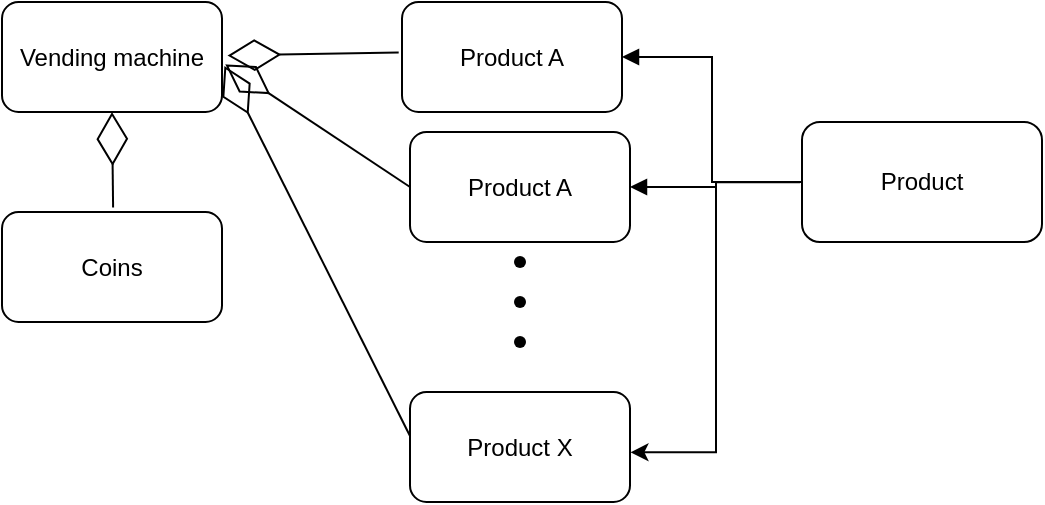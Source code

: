 <mxfile version="20.8.20" type="device"><diagram id="C5RBs43oDa-KdzZeNtuy" name="Page-1"><mxGraphModel dx="636" dy="431" grid="1" gridSize="10" guides="1" tooltips="1" connect="1" arrows="1" fold="1" page="1" pageScale="1" pageWidth="827" pageHeight="1169" math="0" shadow="0"><root><mxCell id="WIyWlLk6GJQsqaUBKTNV-0"/><mxCell id="WIyWlLk6GJQsqaUBKTNV-1" parent="WIyWlLk6GJQsqaUBKTNV-0"/><mxCell id="Lg5pifkVmoPV0msTr_av-0" value="Vending machine" style="rounded=1;whiteSpace=wrap;html=1;" vertex="1" parent="WIyWlLk6GJQsqaUBKTNV-1"><mxGeometry x="100" y="155" width="110" height="55" as="geometry"/></mxCell><mxCell id="Lg5pifkVmoPV0msTr_av-4" value="Product A" style="rounded=1;whiteSpace=wrap;html=1;" vertex="1" parent="WIyWlLk6GJQsqaUBKTNV-1"><mxGeometry x="300" y="155" width="110" height="55" as="geometry"/></mxCell><mxCell id="Lg5pifkVmoPV0msTr_av-5" value="" style="endArrow=diamondThin;endFill=0;endSize=24;html=1;rounded=0;entryX=1.025;entryY=0.487;entryDx=0;entryDy=0;entryPerimeter=0;exitX=-0.015;exitY=0.458;exitDx=0;exitDy=0;exitPerimeter=0;" edge="1" parent="WIyWlLk6GJQsqaUBKTNV-1" source="Lg5pifkVmoPV0msTr_av-4" target="Lg5pifkVmoPV0msTr_av-0"><mxGeometry width="160" relative="1" as="geometry"><mxPoint x="240" y="180" as="sourcePoint"/><mxPoint x="400" y="180" as="targetPoint"/></mxGeometry></mxCell><mxCell id="Lg5pifkVmoPV0msTr_av-6" value="Coins" style="rounded=1;whiteSpace=wrap;html=1;" vertex="1" parent="WIyWlLk6GJQsqaUBKTNV-1"><mxGeometry x="100" y="260" width="110" height="55" as="geometry"/></mxCell><mxCell id="Lg5pifkVmoPV0msTr_av-7" value="" style="endArrow=diamondThin;endFill=0;endSize=24;html=1;rounded=0;exitX=0.505;exitY=-0.04;exitDx=0;exitDy=0;exitPerimeter=0;entryX=0.5;entryY=1;entryDx=0;entryDy=0;" edge="1" parent="WIyWlLk6GJQsqaUBKTNV-1" source="Lg5pifkVmoPV0msTr_av-6" target="Lg5pifkVmoPV0msTr_av-0"><mxGeometry width="160" relative="1" as="geometry"><mxPoint x="180" y="250" as="sourcePoint"/><mxPoint x="340" y="250" as="targetPoint"/></mxGeometry></mxCell><mxCell id="Lg5pifkVmoPV0msTr_av-8" value="Product A" style="rounded=1;whiteSpace=wrap;html=1;" vertex="1" parent="WIyWlLk6GJQsqaUBKTNV-1"><mxGeometry x="304" y="220" width="110" height="55" as="geometry"/></mxCell><mxCell id="Lg5pifkVmoPV0msTr_av-9" value="Product X" style="rounded=1;whiteSpace=wrap;html=1;" vertex="1" parent="WIyWlLk6GJQsqaUBKTNV-1"><mxGeometry x="304" y="350" width="110" height="55" as="geometry"/></mxCell><mxCell id="Lg5pifkVmoPV0msTr_av-10" value="" style="endArrow=diamondThin;endFill=0;endSize=24;html=1;rounded=0;entryX=1.015;entryY=0.567;entryDx=0;entryDy=0;entryPerimeter=0;exitX=0;exitY=0.5;exitDx=0;exitDy=0;" edge="1" parent="WIyWlLk6GJQsqaUBKTNV-1" source="Lg5pifkVmoPV0msTr_av-8" target="Lg5pifkVmoPV0msTr_av-0"><mxGeometry width="160" relative="1" as="geometry"><mxPoint x="190" y="230" as="sourcePoint"/><mxPoint x="350" y="230" as="targetPoint"/></mxGeometry></mxCell><mxCell id="Lg5pifkVmoPV0msTr_av-12" value="" style="endArrow=diamondThin;endFill=0;endSize=24;html=1;rounded=0;entryX=1.011;entryY=0.582;entryDx=0;entryDy=0;entryPerimeter=0;exitX=0;exitY=0.4;exitDx=0;exitDy=0;exitPerimeter=0;" edge="1" parent="WIyWlLk6GJQsqaUBKTNV-1" source="Lg5pifkVmoPV0msTr_av-9" target="Lg5pifkVmoPV0msTr_av-0"><mxGeometry width="160" relative="1" as="geometry"><mxPoint x="300" y="258" as="sourcePoint"/><mxPoint x="208" y="196" as="targetPoint"/></mxGeometry></mxCell><mxCell id="Lg5pifkVmoPV0msTr_av-13" value="" style="shape=waypoint;sketch=0;size=6;pointerEvents=1;points=[];fillColor=none;resizable=0;rotatable=0;perimeter=centerPerimeter;snapToPoint=1;" vertex="1" parent="WIyWlLk6GJQsqaUBKTNV-1"><mxGeometry x="349" y="275" width="20" height="20" as="geometry"/></mxCell><mxCell id="Lg5pifkVmoPV0msTr_av-14" value="" style="shape=waypoint;sketch=0;size=6;pointerEvents=1;points=[];fillColor=none;resizable=0;rotatable=0;perimeter=centerPerimeter;snapToPoint=1;" vertex="1" parent="WIyWlLk6GJQsqaUBKTNV-1"><mxGeometry x="349" y="295" width="20" height="20" as="geometry"/></mxCell><mxCell id="Lg5pifkVmoPV0msTr_av-15" value="" style="shape=waypoint;sketch=0;size=6;pointerEvents=1;points=[];fillColor=none;resizable=0;rotatable=0;perimeter=centerPerimeter;snapToPoint=1;" vertex="1" parent="WIyWlLk6GJQsqaUBKTNV-1"><mxGeometry x="349" y="315" width="20" height="20" as="geometry"/></mxCell><mxCell id="Lg5pifkVmoPV0msTr_av-21" style="edgeStyle=orthogonalEdgeStyle;rounded=0;orthogonalLoop=1;jettySize=auto;html=1;exitX=0;exitY=0.5;exitDx=0;exitDy=0;entryX=1.002;entryY=0.548;entryDx=0;entryDy=0;entryPerimeter=0;" edge="1" parent="WIyWlLk6GJQsqaUBKTNV-1" source="Lg5pifkVmoPV0msTr_av-16" target="Lg5pifkVmoPV0msTr_av-9"><mxGeometry relative="1" as="geometry"/></mxCell><mxCell id="Lg5pifkVmoPV0msTr_av-16" value="Product" style="rounded=1;whiteSpace=wrap;html=1;" vertex="1" parent="WIyWlLk6GJQsqaUBKTNV-1"><mxGeometry x="500" y="215" width="120" height="60" as="geometry"/></mxCell><mxCell id="Lg5pifkVmoPV0msTr_av-17" value="" style="endArrow=block;endFill=1;html=1;edgeStyle=orthogonalEdgeStyle;align=left;verticalAlign=top;rounded=0;entryX=1;entryY=0.5;entryDx=0;entryDy=0;exitX=0;exitY=0.5;exitDx=0;exitDy=0;" edge="1" parent="WIyWlLk6GJQsqaUBKTNV-1" source="Lg5pifkVmoPV0msTr_av-16" target="Lg5pifkVmoPV0msTr_av-4"><mxGeometry x="-1" relative="1" as="geometry"><mxPoint x="550" y="100" as="sourcePoint"/><mxPoint x="630" y="170" as="targetPoint"/><mxPoint as="offset"/></mxGeometry></mxCell><mxCell id="Lg5pifkVmoPV0msTr_av-19" value="" style="endArrow=block;endFill=1;html=1;edgeStyle=orthogonalEdgeStyle;align=left;verticalAlign=top;rounded=0;exitX=-0.008;exitY=0.502;exitDx=0;exitDy=0;exitPerimeter=0;" edge="1" parent="WIyWlLk6GJQsqaUBKTNV-1" source="Lg5pifkVmoPV0msTr_av-16" target="Lg5pifkVmoPV0msTr_av-8"><mxGeometry x="-1" relative="1" as="geometry"><mxPoint x="510" y="255" as="sourcePoint"/><mxPoint x="420" y="193" as="targetPoint"/><mxPoint as="offset"/></mxGeometry></mxCell></root></mxGraphModel></diagram></mxfile>